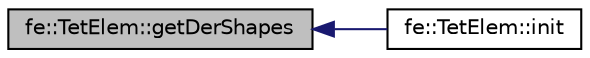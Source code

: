 digraph "fe::TetElem::getDerShapes"
{
  edge [fontname="Helvetica",fontsize="10",labelfontname="Helvetica",labelfontsize="10"];
  node [fontname="Helvetica",fontsize="10",shape=record];
  rankdir="LR";
  Node16 [label="fe::TetElem::getDerShapes",height=0.2,width=0.4,color="black", fillcolor="grey75", style="filled", fontcolor="black"];
  Node16 -> Node17 [dir="back",color="midnightblue",fontsize="10",style="solid",fontname="Helvetica"];
  Node17 [label="fe::TetElem::init",height=0.2,width=0.4,color="black", fillcolor="white", style="filled",URL="$classfe_1_1TetElem.html#a03cc619867e61ea3be3348f3d98c48cb",tooltip="Compute the quadrature points for triangle element. "];
}
